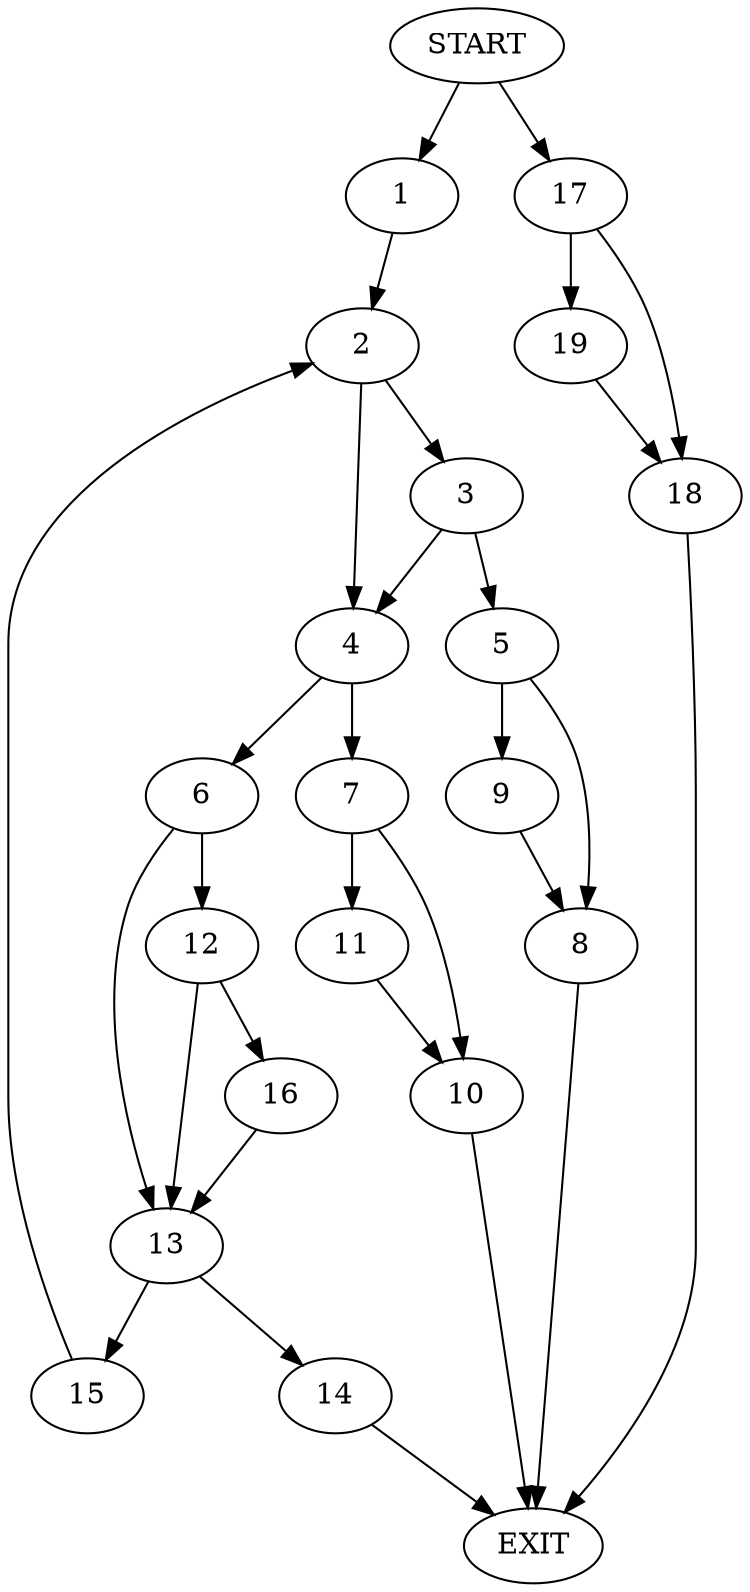 digraph {
0 [label="START"]
20 [label="EXIT"]
0 -> 1
1 -> 2
2 -> 3
2 -> 4
3 -> 5
3 -> 4
4 -> 6
4 -> 7
5 -> 8
5 -> 9
9 -> 8
8 -> 20
7 -> 10
7 -> 11
6 -> 12
6 -> 13
11 -> 10
10 -> 20
13 -> 14
13 -> 15
12 -> 16
12 -> 13
16 -> 13
14 -> 20
15 -> 2
0 -> 17
17 -> 18
17 -> 19
19 -> 18
18 -> 20
}
